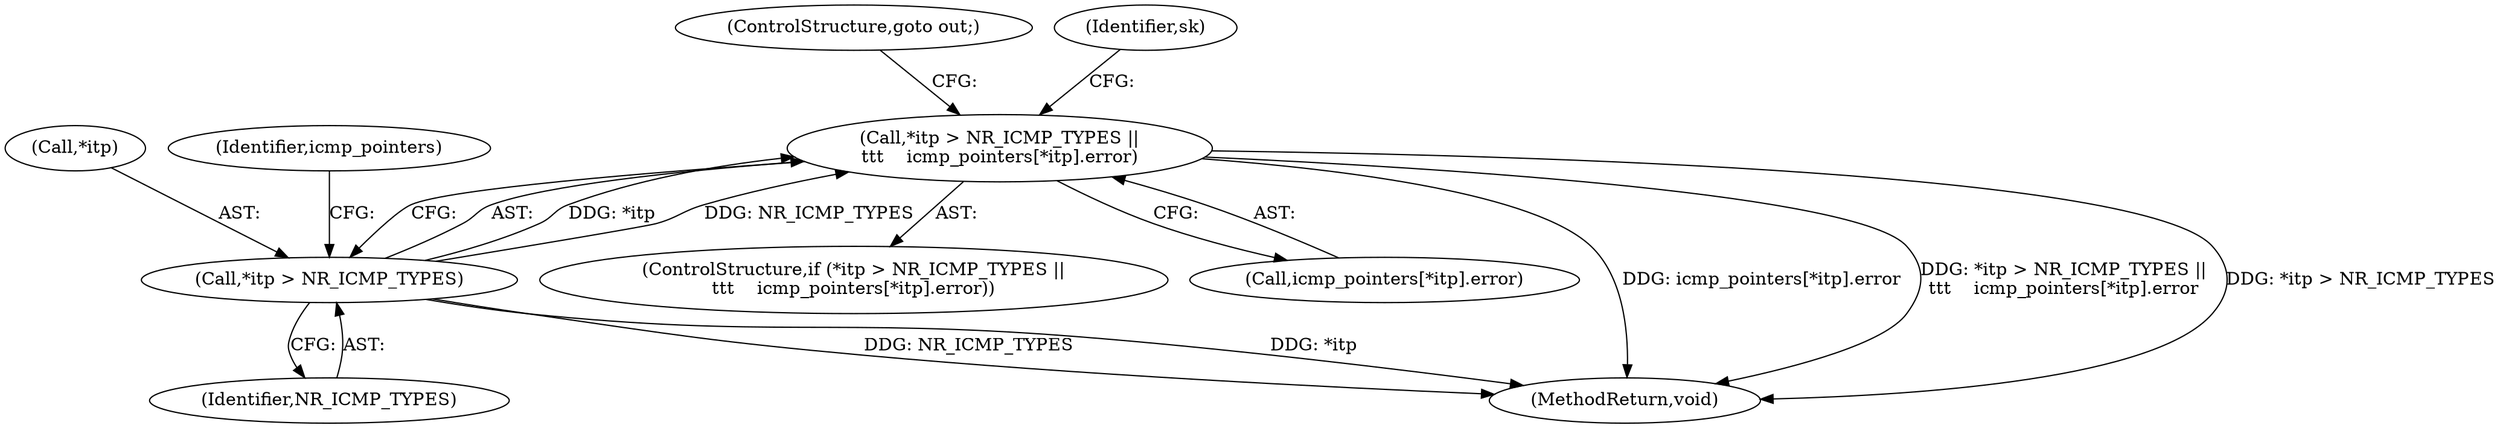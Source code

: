 digraph "0_linux_f6d8bd051c391c1c0458a30b2a7abcd939329259_13@array" {
"1000212" [label="(Call,*itp > NR_ICMP_TYPES ||\n\t\t\t    icmp_pointers[*itp].error)"];
"1000213" [label="(Call,*itp > NR_ICMP_TYPES)"];
"1000216" [label="(Identifier,NR_ICMP_TYPES)"];
"1000214" [label="(Call,*itp)"];
"1000212" [label="(Call,*itp > NR_ICMP_TYPES ||\n\t\t\t    icmp_pointers[*itp].error)"];
"1000211" [label="(ControlStructure,if (*itp > NR_ICMP_TYPES ||\n\t\t\t    icmp_pointers[*itp].error))"];
"1000219" [label="(Identifier,icmp_pointers)"];
"1000223" [label="(ControlStructure,goto out;)"];
"1000217" [label="(Call,icmp_pointers[*itp].error)"];
"1000485" [label="(MethodReturn,void)"];
"1000213" [label="(Call,*itp > NR_ICMP_TYPES)"];
"1000225" [label="(Identifier,sk)"];
"1000212" -> "1000211"  [label="AST: "];
"1000212" -> "1000213"  [label="CFG: "];
"1000212" -> "1000217"  [label="CFG: "];
"1000213" -> "1000212"  [label="AST: "];
"1000217" -> "1000212"  [label="AST: "];
"1000223" -> "1000212"  [label="CFG: "];
"1000225" -> "1000212"  [label="CFG: "];
"1000212" -> "1000485"  [label="DDG: icmp_pointers[*itp].error"];
"1000212" -> "1000485"  [label="DDG: *itp > NR_ICMP_TYPES ||\n\t\t\t    icmp_pointers[*itp].error"];
"1000212" -> "1000485"  [label="DDG: *itp > NR_ICMP_TYPES"];
"1000213" -> "1000212"  [label="DDG: *itp"];
"1000213" -> "1000212"  [label="DDG: NR_ICMP_TYPES"];
"1000213" -> "1000216"  [label="CFG: "];
"1000214" -> "1000213"  [label="AST: "];
"1000216" -> "1000213"  [label="AST: "];
"1000219" -> "1000213"  [label="CFG: "];
"1000213" -> "1000485"  [label="DDG: NR_ICMP_TYPES"];
"1000213" -> "1000485"  [label="DDG: *itp"];
}
